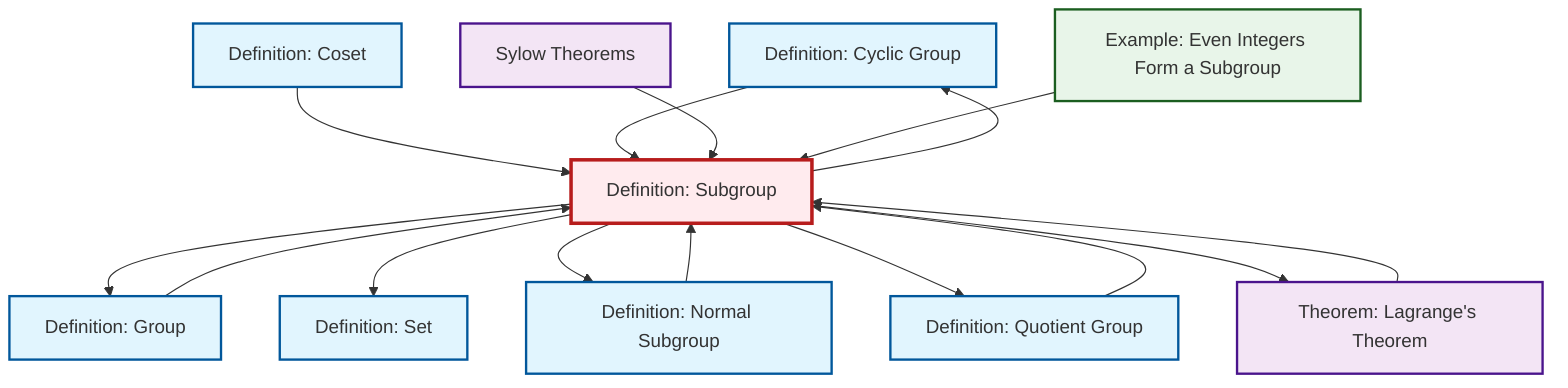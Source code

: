 graph TD
    classDef definition fill:#e1f5fe,stroke:#01579b,stroke-width:2px
    classDef theorem fill:#f3e5f5,stroke:#4a148c,stroke-width:2px
    classDef axiom fill:#fff3e0,stroke:#e65100,stroke-width:2px
    classDef example fill:#e8f5e9,stroke:#1b5e20,stroke-width:2px
    classDef current fill:#ffebee,stroke:#b71c1c,stroke-width:3px
    def-cyclic-group["Definition: Cyclic Group"]:::definition
    def-set["Definition: Set"]:::definition
    def-quotient-group["Definition: Quotient Group"]:::definition
    thm-sylow["Sylow Theorems"]:::theorem
    def-normal-subgroup["Definition: Normal Subgroup"]:::definition
    def-group["Definition: Group"]:::definition
    def-subgroup["Definition: Subgroup"]:::definition
    thm-lagrange["Theorem: Lagrange's Theorem"]:::theorem
    ex-even-integers-subgroup["Example: Even Integers Form a Subgroup"]:::example
    def-coset["Definition: Coset"]:::definition
    def-subgroup --> def-cyclic-group
    def-subgroup --> def-group
    def-group --> def-subgroup
    def-coset --> def-subgroup
    def-quotient-group --> def-subgroup
    thm-lagrange --> def-subgroup
    def-subgroup --> def-set
    def-cyclic-group --> def-subgroup
    def-subgroup --> def-normal-subgroup
    thm-sylow --> def-subgroup
    ex-even-integers-subgroup --> def-subgroup
    def-normal-subgroup --> def-subgroup
    def-subgroup --> def-quotient-group
    def-subgroup --> thm-lagrange
    class def-subgroup current